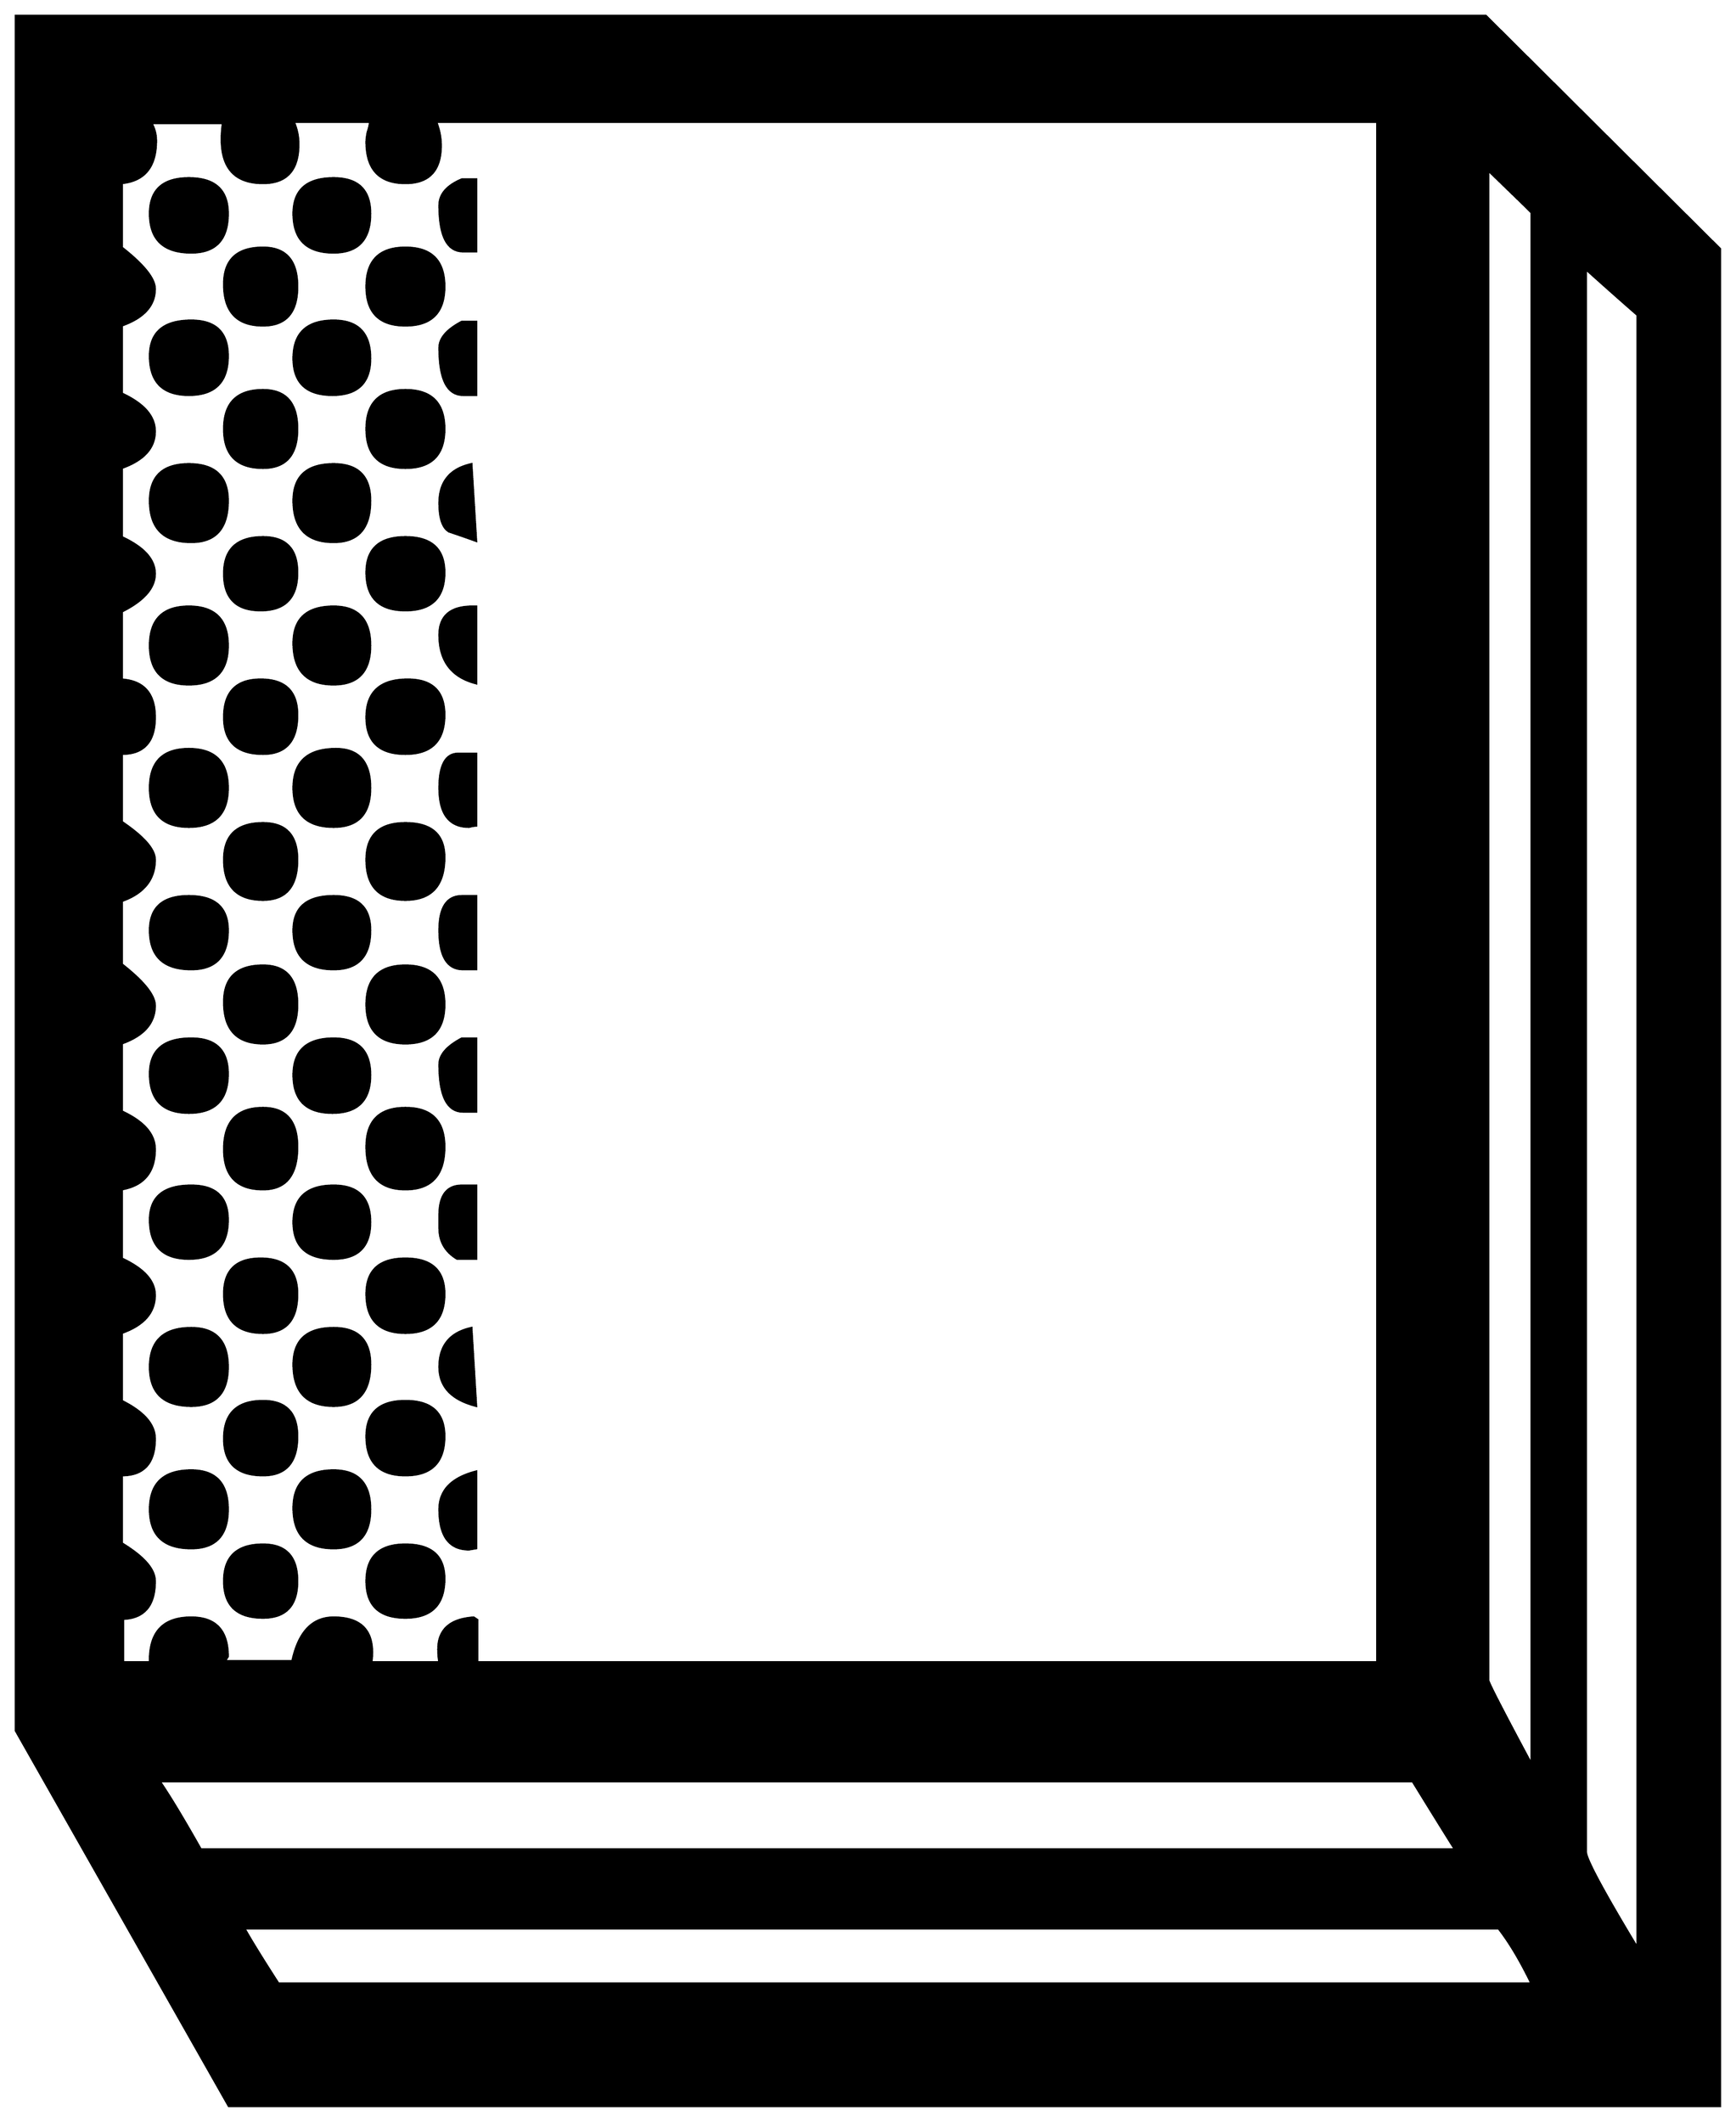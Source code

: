 


\begin{tikzpicture}[y=0.80pt, x=0.80pt, yscale=-1.0, xscale=1.0, inner sep=0pt, outer sep=0pt]
\begin{scope}[shift={(100.0,1737.0)},nonzero rule]
  \path[draw=.,fill=.,line width=1.600pt] (1530.0,275.0) --
    (263.0,275.0) -- (82.0,-44.0) -- (82.0,-1501.0) --
    (1331.0,-1501.0) -- (1530.0,-1303.0) -- (1530.0,275.0) --
    cycle(1370.0,-15.0) -- (1370.0,-1334.0) .. controls
    (1364.667,-1339.333) and (1352.333,-1351.333) .. (1333.0,-1370.0) --
    (1333.0,-87.0) .. controls (1333.0,-85.0) and (1345.333,-61.0)
    .. (1370.0,-15.0) -- cycle(1460.0,141.0) -- (1460.0,-1247.0)
    .. controls (1450.0,-1255.667) and (1435.333,-1268.667) ..
    (1416.0,-1286.0) -- (1416.0,59.0) .. controls (1416.0,65.0)
    and (1430.667,92.333) .. (1460.0,141.0) -- cycle(1239.0,-102.0)
    -- (1239.0,-1411.0) -- (439.0,-1411.0) .. controls
    (441.667,-1404.333) and (443.0,-1397.667) .. (443.0,-1391.0) ..
    controls (443.0,-1369.667) and (433.0,-1359.0) ..
    (413.0,-1359.0) .. controls (391.0,-1359.0) and
    (380.0,-1370.667) .. (380.0,-1394.0) .. controls
    (380.0,-1396.0) and (380.333,-1398.667) .. (381.0,-1402.0) ..
    controls (382.333,-1406.0) and (383.0,-1409.0) ..
    (383.0,-1411.0) -- (318.0,-1411.0) .. controls
    (320.667,-1405.0) and (322.0,-1398.667) .. (322.0,-1392.0) ..
    controls (322.0,-1370.0) and (312.0,-1359.0) ..
    (292.0,-1359.0) .. controls (264.667,-1359.0) and
    (253.333,-1376.0) .. (258.0,-1410.0) -- (197.0,-1410.0) ..
    controls (199.667,-1405.333) and (201.0,-1400.333) ..
    (201.0,-1395.0) .. controls (201.0,-1373.0) and
    (191.333,-1361.0) .. (172.0,-1359.0) -- (172.0,-1304.0) ..
    controls (190.667,-1289.333) and (200.0,-1277.667) ..
    (200.0,-1269.0) .. controls (200.0,-1255.0) and
    (190.667,-1244.667) .. (172.0,-1238.0) -- (172.0,-1180.0) ..
    controls (190.667,-1171.333) and (200.0,-1160.667) ..
    (200.0,-1148.0) .. controls (200.0,-1134.0) and
    (190.667,-1123.667) .. (172.0,-1117.0) -- (172.0,-1058.0) ..
    controls (190.667,-1049.333) and (200.0,-1039.0) ..
    (200.0,-1027.0) .. controls (200.0,-1015.0) and
    (190.667,-1004.333) .. (172.0,-995.0) -- (172.0,-937.0) ..
    controls (190.667,-935.667) and (200.0,-925.0) .. (200.0,-905.0)
    .. controls (200.0,-884.333) and (190.667,-874.0) ..
    (172.0,-874.0) -- (172.0,-816.0) .. controls (190.667,-803.333)
    and (200.0,-792.667) .. (200.0,-784.0) .. controls
    (200.0,-767.333) and (190.667,-755.667) .. (172.0,-749.0) --
    (172.0,-695.0) .. controls (190.667,-680.333) and (200.0,-668.667)
    .. (200.0,-660.0) .. controls (200.0,-645.333) and
    (190.667,-634.667) .. (172.0,-628.0) -- (172.0,-570.0) ..
    controls (190.667,-561.333) and (200.0,-550.667) .. (200.0,-538.0)
    .. controls (200.0,-518.667) and (190.667,-507.333) ..
    (172.0,-504.0) -- (172.0,-445.0) .. controls (190.667,-436.333)
    and (200.0,-426.0) .. (200.0,-414.0) .. controls
    (200.0,-399.333) and (190.667,-388.667) .. (172.0,-382.0) --
    (172.0,-324.0) .. controls (190.667,-314.667) and (200.0,-304.0)
    .. (200.0,-292.0) .. controls (200.0,-271.333) and
    (190.667,-261.0) .. (172.0,-261.0) -- (172.0,-203.0) ..
    controls (190.667,-191.667) and (200.0,-181.0) .. (200.0,-171.0)
    .. controls (200.0,-150.333) and (191.0,-139.667) ..
    (173.0,-139.0) -- (173.0,-102.0) -- (196.0,-102.0) ..
    controls (195.333,-127.333) and (207.0,-140.0) .. (231.0,-140.0)
    .. controls (251.667,-140.0) and (262.0,-129.0) ..
    (262.0,-107.0) .. controls (261.333,-105.667) and (260.333,-104.333)
    .. (259.0,-103.0) -- (317.0,-103.0) .. controls
    (322.333,-127.667) and (334.0,-140.0) .. (352.0,-140.0) ..
    controls (376.667,-140.0) and (387.333,-127.333) .. (384.0,-102.0)
    -- (442.0,-102.0) .. controls (441.333,-105.333) and
    (441.0,-109.0) .. (441.0,-113.0) .. controls (441.0,-129.667)
    and (451.0,-138.667) .. (471.0,-140.0) -- (474.0,-138.0) --
    (474.0,-102.0) -- (1239.0,-102.0) -- cycle(1305.0,57.0) ..
    controls (1297.0,44.333) and (1285.0,25.0) .. (1269.0,-1.0) --
    (204.0,-1.0) .. controls (212.667,11.667) and (224.333,31.0) ..
    (239.0,57.0) -- (1305.0,57.0) -- cycle(1370.0,171.0) ..
    controls (1360.667,151.667) and (1351.333,136.0) .. (1342.0,124.0)
    -- (276.0,124.0) .. controls (282.0,134.667) and (291.667,150.333)
    .. (305.0,171.0) -- (1370.0,171.0) -- cycle(473.0,-1301.0)
    -- (462.0,-1301.0) .. controls (448.667,-1301.0) and
    (442.0,-1314.0) .. (442.0,-1340.0) .. controls
    (442.0,-1349.333) and (448.333,-1356.667) .. (461.0,-1362.0) --
    (473.0,-1362.0) -- (473.0,-1301.0) -- cycle(446.0,-1271.0)
    .. controls (446.0,-1249.0) and (435.0,-1238.0) ..
    (413.0,-1238.0) .. controls (391.0,-1238.0) and
    (380.0,-1249.0) .. (380.0,-1271.0) .. controls
    (380.0,-1293.0) and (391.0,-1304.0) .. (413.0,-1304.0) ..
    controls (435.0,-1304.0) and (446.0,-1293.0) ..
    (446.0,-1271.0) -- cycle(383.0,-1333.0) .. controls
    (383.0,-1311.0) and (372.667,-1300.0) .. (352.0,-1300.0) ..
    controls (329.333,-1300.0) and (318.0,-1311.0) ..
    (318.0,-1333.0) .. controls (318.0,-1353.0) and
    (329.333,-1363.0) .. (352.0,-1363.0) .. controls
    (372.667,-1363.0) and (383.0,-1353.0) .. (383.0,-1333.0) --
    cycle(473.0,-1179.0) -- (462.0,-1179.0) .. controls
    (448.667,-1179.0) and (442.0,-1192.333) .. (442.0,-1219.0) ..
    controls (442.0,-1227.0) and (448.333,-1234.333) ..
    (461.0,-1241.0) -- (473.0,-1241.0) -- (473.0,-1179.0) --
    cycle(446.0,-1150.0) .. controls (446.0,-1128.0) and
    (435.0,-1117.0) .. (413.0,-1117.0) .. controls
    (391.0,-1117.0) and (380.0,-1128.0) .. (380.0,-1150.0) ..
    controls (380.0,-1172.0) and (391.0,-1183.0) ..
    (413.0,-1183.0) .. controls (435.0,-1183.0) and
    (446.0,-1172.0) .. (446.0,-1150.0) -- cycle(321.0,-1271.0)
    .. controls (321.0,-1249.0) and (311.333,-1238.0) ..
    (292.0,-1238.0) .. controls (270.0,-1238.0) and
    (259.0,-1249.667) .. (259.0,-1273.0) .. controls
    (259.0,-1293.667) and (270.0,-1304.0) .. (292.0,-1304.0) ..
    controls (311.333,-1304.0) and (321.0,-1293.0) ..
    (321.0,-1271.0) -- cycle(383.0,-1210.0) .. controls
    (383.0,-1189.333) and (372.333,-1179.0) .. (351.0,-1179.0) ..
    controls (329.0,-1179.0) and (318.0,-1189.333) ..
    (318.0,-1210.0) .. controls (318.0,-1231.333) and
    (329.333,-1242.0) .. (352.0,-1242.0) .. controls
    (372.667,-1242.0) and (383.0,-1231.333) .. (383.0,-1210.0) --
    cycle(262.0,-1333.0) .. controls (262.0,-1311.0) and
    (251.667,-1300.0) .. (231.0,-1300.0) .. controls
    (207.667,-1300.0) and (196.0,-1311.0) .. (196.0,-1333.0) ..
    controls (196.0,-1353.0) and (207.0,-1363.0) ..
    (229.0,-1363.0) .. controls (251.0,-1363.0) and
    (262.0,-1353.0) .. (262.0,-1333.0) -- cycle(473.0,-1055.0)
    .. controls (465.667,-1057.667) and (458.0,-1060.333) ..
    (450.0,-1063.0) .. controls (444.667,-1066.333) and
    (442.0,-1074.333) .. (442.0,-1087.0) .. controls
    (442.0,-1105.0) and (451.0,-1116.0) .. (469.0,-1120.0) --
    (473.0,-1055.0) -- cycle(321.0,-1150.0) .. controls
    (321.0,-1128.0) and (311.333,-1117.0) .. (292.0,-1117.0) ..
    controls (270.0,-1117.0) and (259.0,-1128.0) ..
    (259.0,-1150.0) .. controls (259.0,-1172.0) and
    (270.0,-1183.0) .. (292.0,-1183.0) .. controls
    (311.333,-1183.0) and (321.0,-1172.0) .. (321.0,-1150.0) --
    cycle(446.0,-1028.0) .. controls (446.0,-1006.667) and
    (435.0,-996.0) .. (413.0,-996.0) .. controls (391.0,-996.0)
    and (380.0,-1006.667) .. (380.0,-1028.0) .. controls
    (380.0,-1048.0) and (391.0,-1058.0) .. (413.0,-1058.0) ..
    controls (435.0,-1058.0) and (446.0,-1048.0) ..
    (446.0,-1028.0) -- cycle(262.0,-1212.0) .. controls
    (262.0,-1190.0) and (251.0,-1179.0) .. (229.0,-1179.0) ..
    controls (207.0,-1179.0) and (196.0,-1190.0) ..
    (196.0,-1212.0) .. controls (196.0,-1232.0) and
    (207.667,-1242.0) .. (231.0,-1242.0) .. controls
    (251.667,-1242.0) and (262.0,-1232.0) .. (262.0,-1212.0) --
    cycle(383.0,-1089.0) .. controls (383.0,-1065.667) and
    (372.667,-1054.0) .. (352.0,-1054.0) .. controls
    (329.333,-1054.0) and (318.0,-1065.667) .. (318.0,-1089.0) ..
    controls (318.0,-1109.667) and (329.333,-1120.0) ..
    (352.0,-1120.0) .. controls (372.667,-1120.0) and
    (383.0,-1109.667) .. (383.0,-1089.0) -- cycle(473.0,-934.0) ..
    controls (452.333,-939.333) and (442.0,-953.0) .. (442.0,-975.0)
    .. controls (442.0,-991.0) and (451.333,-999.0) ..
    (470.0,-999.0) -- (473.0,-999.0) -- (473.0,-934.0) --
    cycle(446.0,-907.0) .. controls (446.0,-885.0) and
    (435.0,-874.0) .. (413.0,-874.0) .. controls (391.0,-874.0)
    and (380.0,-884.333) .. (380.0,-905.0) .. controls
    (380.0,-926.333) and (391.667,-937.0) .. (415.0,-937.0) ..
    controls (435.667,-937.0) and (446.0,-927.0) .. (446.0,-907.0)
    -- cycle(321.0,-1028.0) .. controls (321.0,-1006.667) and
    (310.667,-996.0) .. (290.0,-996.0) .. controls (269.333,-996.0)
    and (259.0,-1006.333) .. (259.0,-1027.0) .. controls
    (259.0,-1047.667) and (270.0,-1058.0) .. (292.0,-1058.0) ..
    controls (311.333,-1058.0) and (321.0,-1048.0) ..
    (321.0,-1028.0) -- cycle(383.0,-966.0) .. controls
    (383.0,-944.0) and (372.667,-933.0) .. (352.0,-933.0) ..
    controls (329.333,-933.0) and (318.0,-944.667) .. (318.0,-968.0)
    .. controls (318.0,-988.667) and (329.333,-999.0) ..
    (352.0,-999.0) .. controls (372.667,-999.0) and (383.0,-988.0)
    .. (383.0,-966.0) -- cycle(262.0,-1089.0) .. controls
    (262.0,-1065.667) and (251.667,-1054.0) .. (231.0,-1054.0) ..
    controls (207.667,-1054.0) and (196.0,-1065.667) ..
    (196.0,-1089.0) .. controls (196.0,-1109.667) and
    (207.0,-1120.0) .. (229.0,-1120.0) .. controls
    (251.0,-1120.0) and (262.0,-1109.667) .. (262.0,-1089.0) --
    cycle(473.0,-813.0) .. controls (471.667,-813.0) and
    (469.667,-812.667) .. (467.0,-812.0) .. controls (450.333,-812.0)
    and (442.0,-823.0) .. (442.0,-845.0) .. controls
    (442.0,-864.333) and (447.333,-874.0) .. (458.0,-874.0) --
    (473.0,-874.0) -- (473.0,-813.0) -- cycle(321.0,-907.0) ..
    controls (321.0,-885.0) and (311.333,-874.0) .. (292.0,-874.0)
    .. controls (270.0,-874.0) and (259.0,-884.333) ..
    (259.0,-905.0) .. controls (259.0,-926.333) and (269.333,-937.0)
    .. (290.0,-937.0) .. controls (310.667,-937.0) and
    (321.0,-927.0) .. (321.0,-907.0) -- cycle(383.0,-845.0) ..
    controls (383.0,-823.0) and (372.667,-812.0) .. (352.0,-812.0)
    .. controls (329.333,-812.0) and (318.0,-823.0) ..
    (318.0,-845.0) .. controls (318.0,-867.0) and (330.0,-878.0)
    .. (354.0,-878.0) .. controls (373.333,-878.0) and
    (383.0,-867.0) .. (383.0,-845.0) -- cycle(446.0,-786.0) ..
    controls (446.0,-762.0) and (435.0,-750.0) .. (413.0,-750.0)
    .. controls (391.0,-750.0) and (380.0,-761.333) ..
    (380.0,-784.0) .. controls (380.0,-804.667) and (391.0,-815.0)
    .. (413.0,-815.0) .. controls (435.0,-815.0) and
    (446.0,-805.333) .. (446.0,-786.0) -- cycle(262.0,-966.0) ..
    controls (262.0,-944.0) and (251.0,-933.0) .. (229.0,-933.0)
    .. controls (207.0,-933.0) and (196.0,-944.0) ..
    (196.0,-966.0) .. controls (196.0,-988.0) and (207.0,-999.0)
    .. (229.0,-999.0) .. controls (251.0,-999.0) and
    (262.0,-988.0) .. (262.0,-966.0) -- cycle(473.0,-691.0) --
    (462.0,-691.0) .. controls (448.667,-691.0) and (442.0,-702.0)
    .. (442.0,-724.0) .. controls (442.0,-743.333) and
    (448.333,-753.0) .. (461.0,-753.0) -- (473.0,-753.0) --
    (473.0,-691.0) -- cycle(262.0,-845.0) .. controls
    (262.0,-823.0) and (251.0,-812.0) .. (229.0,-812.0) ..
    controls (207.0,-812.0) and (196.0,-823.0) .. (196.0,-845.0)
    .. controls (196.0,-867.0) and (207.0,-878.0) ..
    (229.0,-878.0) .. controls (251.0,-878.0) and (262.0,-867.0)
    .. (262.0,-845.0) -- cycle(446.0,-661.0) .. controls
    (446.0,-639.0) and (435.0,-628.0) .. (413.0,-628.0) ..
    controls (391.0,-628.0) and (380.0,-639.0) .. (380.0,-661.0)
    .. controls (380.0,-683.0) and (391.0,-694.0) ..
    (413.0,-694.0) .. controls (435.0,-694.0) and (446.0,-683.0)
    .. (446.0,-661.0) -- cycle(321.0,-784.0) .. controls
    (321.0,-761.333) and (311.333,-750.0) .. (292.0,-750.0) ..
    controls (270.0,-750.0) and (259.0,-761.333) .. (259.0,-784.0)
    .. controls (259.0,-804.667) and (270.0,-815.0) ..
    (292.0,-815.0) .. controls (311.333,-815.0) and (321.0,-804.667)
    .. (321.0,-784.0) -- cycle(383.0,-724.0) .. controls
    (383.0,-702.0) and (372.667,-691.0) .. (352.0,-691.0) ..
    controls (329.333,-691.0) and (318.0,-702.0) .. (318.0,-724.0)
    .. controls (318.0,-743.333) and (329.333,-753.0) ..
    (352.0,-753.0) .. controls (372.667,-753.0) and (383.0,-743.333)
    .. (383.0,-724.0) -- cycle(473.0,-570.0) -- (462.0,-570.0)
    .. controls (448.667,-570.0) and (442.0,-583.333) ..
    (442.0,-610.0) .. controls (442.0,-618.0) and (448.333,-625.333)
    .. (461.0,-632.0) -- (473.0,-632.0) -- (473.0,-570.0) --
    cycle(446.0,-540.0) .. controls (446.0,-516.0) and
    (435.0,-504.0) .. (413.0,-504.0) .. controls (391.0,-504.0)
    and (380.0,-516.0) .. (380.0,-540.0) .. controls
    (380.0,-562.0) and (391.0,-573.0) .. (413.0,-573.0) ..
    controls (435.0,-573.0) and (446.0,-562.0) .. (446.0,-540.0)
    -- cycle(262.0,-724.0) .. controls (262.0,-702.0) and
    (251.667,-691.0) .. (231.0,-691.0) .. controls (207.667,-691.0)
    and (196.0,-702.0) .. (196.0,-724.0) .. controls
    (196.0,-743.333) and (207.0,-753.0) .. (229.0,-753.0) ..
    controls (251.0,-753.0) and (262.0,-743.333) .. (262.0,-724.0)
    -- cycle(321.0,-661.0) .. controls (321.0,-639.0) and
    (311.333,-628.0) .. (292.0,-628.0) .. controls (270.0,-628.0)
    and (259.0,-639.667) .. (259.0,-663.0) .. controls
    (259.0,-683.667) and (270.0,-694.0) .. (292.0,-694.0) ..
    controls (311.333,-694.0) and (321.0,-683.0) .. (321.0,-661.0)
    -- cycle(383.0,-601.0) .. controls (383.0,-579.667) and
    (372.333,-569.0) .. (351.0,-569.0) .. controls (329.0,-569.0)
    and (318.0,-579.667) .. (318.0,-601.0) .. controls
    (318.0,-621.667) and (329.333,-632.0) .. (352.0,-632.0) ..
    controls (372.667,-632.0) and (383.0,-621.667) .. (383.0,-601.0)
    -- cycle(473.0,-445.0) -- (457.0,-445.0) .. controls
    (447.0,-451.0) and (442.0,-459.667) .. (442.0,-471.0) --
    (442.0,-482.0) .. controls (442.0,-498.667) and (448.333,-507.0)
    .. (461.0,-507.0) -- (473.0,-507.0) -- (473.0,-445.0) --
    cycle(262.0,-602.0) .. controls (262.0,-580.0) and
    (251.0,-569.0) .. (229.0,-569.0) .. controls (207.0,-569.0)
    and (196.0,-580.0) .. (196.0,-602.0) .. controls
    (196.0,-622.0) and (207.667,-632.0) .. (231.0,-632.0) ..
    controls (251.667,-632.0) and (262.0,-622.0) .. (262.0,-602.0)
    -- cycle(321.0,-540.0) .. controls (321.0,-516.0) and
    (311.333,-504.0) .. (292.0,-504.0) .. controls (270.0,-504.0)
    and (259.0,-515.333) .. (259.0,-538.0) .. controls
    (259.0,-561.333) and (270.0,-573.0) .. (292.0,-573.0) ..
    controls (311.333,-573.0) and (321.0,-562.0) .. (321.0,-540.0)
    -- cycle(383.0,-476.0) .. controls (383.0,-455.333) and
    (372.667,-445.0) .. (352.0,-445.0) .. controls (329.333,-445.0)
    and (318.0,-455.333) .. (318.0,-476.0) .. controls
    (318.0,-496.667) and (329.333,-507.0) .. (352.0,-507.0) ..
    controls (372.667,-507.0) and (383.0,-496.667) .. (383.0,-476.0)
    -- cycle(446.0,-415.0) .. controls (446.0,-393.0) and
    (435.0,-382.0) .. (413.0,-382.0) .. controls (391.0,-382.0)
    and (380.0,-393.0) .. (380.0,-415.0) .. controls
    (380.0,-435.0) and (391.0,-445.0) .. (413.0,-445.0) ..
    controls (435.0,-445.0) and (446.0,-435.0) .. (446.0,-415.0)
    -- cycle(473.0,-320.0) .. controls (452.333,-325.333) and
    (442.0,-336.333) .. (442.0,-353.0) .. controls (442.0,-371.0)
    and (451.0,-382.0) .. (469.0,-386.0) -- (473.0,-320.0) --
    cycle(446.0,-294.0) .. controls (446.0,-272.0) and
    (435.0,-261.0) .. (413.0,-261.0) .. controls (391.0,-261.0)
    and (380.0,-272.0) .. (380.0,-294.0) .. controls
    (380.0,-314.0) and (391.0,-324.0) .. (413.0,-324.0) ..
    controls (435.0,-324.0) and (446.0,-314.0) .. (446.0,-294.0)
    -- cycle(262.0,-478.0) .. controls (262.0,-456.0) and
    (251.0,-445.0) .. (229.0,-445.0) .. controls (207.0,-445.0)
    and (196.0,-456.0) .. (196.0,-478.0) .. controls
    (196.0,-497.333) and (207.667,-507.0) .. (231.0,-507.0) ..
    controls (251.667,-507.0) and (262.0,-497.333) .. (262.0,-478.0)
    -- cycle(321.0,-415.0) .. controls (321.0,-393.0) and
    (311.333,-382.0) .. (292.0,-382.0) .. controls (270.0,-382.0)
    and (259.0,-393.0) .. (259.0,-415.0) .. controls
    (259.0,-435.0) and (269.333,-445.0) .. (290.0,-445.0) ..
    controls (310.667,-445.0) and (321.0,-435.0) .. (321.0,-415.0)
    -- cycle(383.0,-355.0) .. controls (383.0,-331.667) and
    (372.667,-320.0) .. (352.0,-320.0) .. controls (329.333,-320.0)
    and (318.0,-331.667) .. (318.0,-355.0) .. controls
    (318.0,-375.667) and (329.333,-386.0) .. (352.0,-386.0) ..
    controls (372.667,-386.0) and (383.0,-375.667) .. (383.0,-355.0)
    -- cycle(473.0,-199.0) -- (467.0,-198.0) .. controls
    (450.333,-198.0) and (442.0,-209.333) .. (442.0,-232.0) ..
    controls (442.0,-248.0) and (452.333,-258.667) .. (473.0,-264.0)
    -- (473.0,-199.0) -- cycle(446.0,-173.0) .. controls
    (446.0,-151.0) and (435.0,-140.0) .. (413.0,-140.0) ..
    controls (391.0,-140.0) and (380.0,-150.333) .. (380.0,-171.0)
    .. controls (380.0,-191.667) and (391.0,-202.0) ..
    (413.0,-202.0) .. controls (435.0,-202.0) and (446.0,-192.333)
    .. (446.0,-173.0) -- cycle(321.0,-294.0) .. controls
    (321.0,-272.0) and (311.333,-261.0) .. (292.0,-261.0) ..
    controls (270.0,-261.0) and (259.0,-271.333) .. (259.0,-292.0)
    .. controls (259.0,-313.333) and (270.0,-324.0) ..
    (292.0,-324.0) .. controls (311.333,-324.0) and (321.0,-314.0)
    .. (321.0,-294.0) -- cycle(383.0,-232.0) .. controls
    (383.0,-210.0) and (372.667,-199.0) .. (352.0,-199.0) ..
    controls (329.333,-199.0) and (318.0,-210.333) .. (318.0,-233.0)
    .. controls (318.0,-254.333) and (329.333,-265.0) ..
    (352.0,-265.0) .. controls (372.667,-265.0) and (383.0,-254.0)
    .. (383.0,-232.0) -- cycle(262.0,-353.0) .. controls
    (262.0,-331.0) and (251.667,-320.0) .. (231.0,-320.0) ..
    controls (207.667,-320.0) and (196.0,-331.0) .. (196.0,-353.0)
    .. controls (196.0,-375.0) and (207.667,-386.0) ..
    (231.0,-386.0) .. controls (251.667,-386.0) and (262.0,-375.0)
    .. (262.0,-353.0) -- cycle(262.0,-232.0) .. controls
    (262.0,-210.0) and (251.667,-199.0) .. (231.0,-199.0) ..
    controls (207.667,-199.0) and (196.0,-210.0) .. (196.0,-232.0)
    .. controls (196.0,-254.0) and (207.667,-265.0) ..
    (231.0,-265.0) .. controls (251.667,-265.0) and (262.0,-254.0)
    .. (262.0,-232.0) -- cycle(321.0,-171.0) .. controls
    (321.0,-150.333) and (311.333,-140.0) .. (292.0,-140.0) ..
    controls (270.0,-140.0) and (259.0,-150.333) .. (259.0,-171.0)
    .. controls (259.0,-191.667) and (270.0,-202.0) ..
    (292.0,-202.0) .. controls (311.333,-202.0) and (321.0,-191.667)
    .. (321.0,-171.0) -- cycle;
\end{scope}

\end{tikzpicture}


